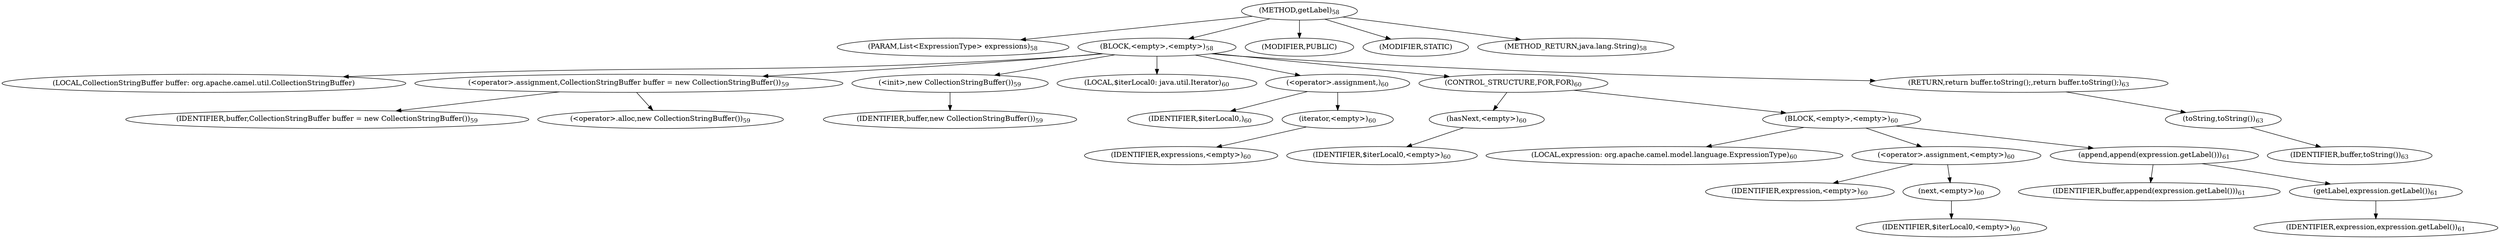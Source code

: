 digraph "getLabel" {  
"67" [label = <(METHOD,getLabel)<SUB>58</SUB>> ]
"68" [label = <(PARAM,List&lt;ExpressionType&gt; expressions)<SUB>58</SUB>> ]
"69" [label = <(BLOCK,&lt;empty&gt;,&lt;empty&gt;)<SUB>58</SUB>> ]
"4" [label = <(LOCAL,CollectionStringBuffer buffer: org.apache.camel.util.CollectionStringBuffer)> ]
"70" [label = <(&lt;operator&gt;.assignment,CollectionStringBuffer buffer = new CollectionStringBuffer())<SUB>59</SUB>> ]
"71" [label = <(IDENTIFIER,buffer,CollectionStringBuffer buffer = new CollectionStringBuffer())<SUB>59</SUB>> ]
"72" [label = <(&lt;operator&gt;.alloc,new CollectionStringBuffer())<SUB>59</SUB>> ]
"73" [label = <(&lt;init&gt;,new CollectionStringBuffer())<SUB>59</SUB>> ]
"3" [label = <(IDENTIFIER,buffer,new CollectionStringBuffer())<SUB>59</SUB>> ]
"74" [label = <(LOCAL,$iterLocal0: java.util.Iterator)<SUB>60</SUB>> ]
"75" [label = <(&lt;operator&gt;.assignment,)<SUB>60</SUB>> ]
"76" [label = <(IDENTIFIER,$iterLocal0,)<SUB>60</SUB>> ]
"77" [label = <(iterator,&lt;empty&gt;)<SUB>60</SUB>> ]
"78" [label = <(IDENTIFIER,expressions,&lt;empty&gt;)<SUB>60</SUB>> ]
"79" [label = <(CONTROL_STRUCTURE,FOR,FOR)<SUB>60</SUB>> ]
"80" [label = <(hasNext,&lt;empty&gt;)<SUB>60</SUB>> ]
"81" [label = <(IDENTIFIER,$iterLocal0,&lt;empty&gt;)<SUB>60</SUB>> ]
"82" [label = <(BLOCK,&lt;empty&gt;,&lt;empty&gt;)<SUB>60</SUB>> ]
"83" [label = <(LOCAL,expression: org.apache.camel.model.language.ExpressionType)<SUB>60</SUB>> ]
"84" [label = <(&lt;operator&gt;.assignment,&lt;empty&gt;)<SUB>60</SUB>> ]
"85" [label = <(IDENTIFIER,expression,&lt;empty&gt;)<SUB>60</SUB>> ]
"86" [label = <(next,&lt;empty&gt;)<SUB>60</SUB>> ]
"87" [label = <(IDENTIFIER,$iterLocal0,&lt;empty&gt;)<SUB>60</SUB>> ]
"88" [label = <(append,append(expression.getLabel()))<SUB>61</SUB>> ]
"89" [label = <(IDENTIFIER,buffer,append(expression.getLabel()))<SUB>61</SUB>> ]
"90" [label = <(getLabel,expression.getLabel())<SUB>61</SUB>> ]
"91" [label = <(IDENTIFIER,expression,expression.getLabel())<SUB>61</SUB>> ]
"92" [label = <(RETURN,return buffer.toString();,return buffer.toString();)<SUB>63</SUB>> ]
"93" [label = <(toString,toString())<SUB>63</SUB>> ]
"94" [label = <(IDENTIFIER,buffer,toString())<SUB>63</SUB>> ]
"95" [label = <(MODIFIER,PUBLIC)> ]
"96" [label = <(MODIFIER,STATIC)> ]
"97" [label = <(METHOD_RETURN,java.lang.String)<SUB>58</SUB>> ]
  "67" -> "68" 
  "67" -> "69" 
  "67" -> "95" 
  "67" -> "96" 
  "67" -> "97" 
  "69" -> "4" 
  "69" -> "70" 
  "69" -> "73" 
  "69" -> "74" 
  "69" -> "75" 
  "69" -> "79" 
  "69" -> "92" 
  "70" -> "71" 
  "70" -> "72" 
  "73" -> "3" 
  "75" -> "76" 
  "75" -> "77" 
  "77" -> "78" 
  "79" -> "80" 
  "79" -> "82" 
  "80" -> "81" 
  "82" -> "83" 
  "82" -> "84" 
  "82" -> "88" 
  "84" -> "85" 
  "84" -> "86" 
  "86" -> "87" 
  "88" -> "89" 
  "88" -> "90" 
  "90" -> "91" 
  "92" -> "93" 
  "93" -> "94" 
}
